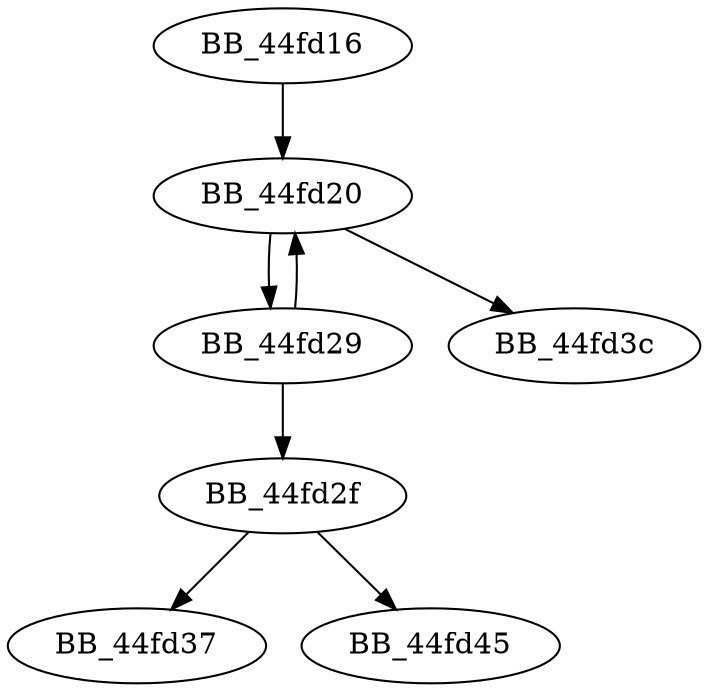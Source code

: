 DiGraph sub_44FD16{
BB_44fd16->BB_44fd20
BB_44fd20->BB_44fd29
BB_44fd20->BB_44fd3c
BB_44fd29->BB_44fd20
BB_44fd29->BB_44fd2f
BB_44fd2f->BB_44fd37
BB_44fd2f->BB_44fd45
}
